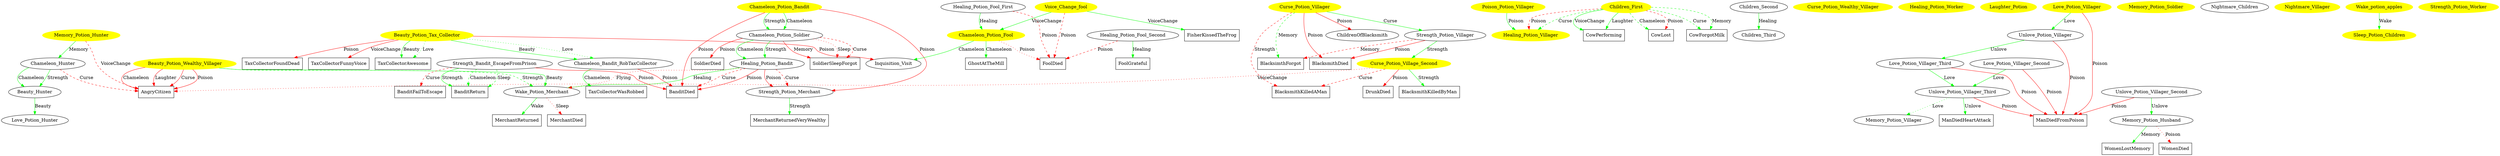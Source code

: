digraph{
Beauty_Hunter
Beauty_Hunter -> Love_Potion_Hunter [color=green, label=Beauty, style=solid]
Beauty_Potion_Tax_Collector [style=filled, color=yellow]
Beauty_Potion_Tax_Collector -> Chameleon_Bandit_RobTaxCollector [color=green, label=Beauty, style=solid]
Beauty_Potion_Tax_Collector -> TaxCollectorAwesome[color=green, label=Beauty, style = solid]
TaxCollectorAwesome [shape = record]
Beauty_Potion_Tax_Collector -> Chameleon_Bandit_RobTaxCollector [color=green, label=Love, style=dotted]
Beauty_Potion_Tax_Collector -> TaxCollectorAwesome[color=green, label=Love, style = dotted]
TaxCollectorAwesome [shape = record]
Beauty_Potion_Tax_Collector -> Inquisition_Visit [color=red, label=Poison, style=solid]
Beauty_Potion_Tax_Collector -> TaxCollectorFoundDead[color=red, label=Poison, style = solid]
TaxCollectorFoundDead [shape = record]
Beauty_Potion_Tax_Collector -> TaxCollectorFunnyVoice[color=red, label=VoiceChange, style = solid]
TaxCollectorFunnyVoice [shape = record]
Beauty_Potion_Wealthy_Villager [style=filled, color=yellow]
Beauty_Potion_Wealthy_Villager -> Wake_Potion_Merchant [color=green, label=Beauty, style=solid]
Beauty_Potion_Wealthy_Villager -> Wake_Potion_Merchant [color=green, label=Strength, style=dashed]
Beauty_Potion_Wealthy_Villager -> AngryCitizen[color=red, label=Curse, style = solid]
AngryCitizen [shape = record]
Beauty_Potion_Wealthy_Villager -> AngryCitizen[color=red, label=Poison, style = solid]
AngryCitizen [shape = record]
Beauty_Potion_Wealthy_Villager -> AngryCitizen[color=red, label=Chameleon, style = solid]
AngryCitizen [shape = record]
Beauty_Potion_Wealthy_Villager -> AngryCitizen[color=red, label=Laughter, style = solid]
AngryCitizen [shape = record]
Chameleon_Bandit_RobTaxCollector
Chameleon_Bandit_RobTaxCollector -> TaxCollectorWasRobbed[color=green, label=Chameleon, style = solid]
TaxCollectorWasRobbed [shape = record]
Chameleon_Bandit_RobTaxCollector -> BanditDied[color=red, label=Poison, style = solid]
BanditDied [shape = record]
Chameleon_Hunter
Chameleon_Hunter -> Beauty_Hunter [color=green, label=Chameleon, style=solid]
Chameleon_Hunter -> Beauty_Hunter [color=green, label=Strength, style=solid]
Chameleon_Hunter -> AngryCitizen[color=red, label=Curse, style = dashed]
AngryCitizen [shape = record]
Chameleon_Potion_Bandit [style=filled, color=yellow]
Chameleon_Potion_Bandit -> Chameleon_Potion_Soldier [color=green, label=Chameleon, style=solid]
Chameleon_Potion_Bandit -> Chameleon_Potion_Soldier [color=green, label=Strength, style=solid]
Chameleon_Potion_Bandit -> Strength_Potion_Merchant [color=red, label=Poison, style=solid]
Chameleon_Potion_Bandit -> BanditDied[color=red, label=Poison, style = solid]
BanditDied [shape = record]
Chameleon_Potion_Fool [style=filled, color=yellow]
Chameleon_Potion_Fool -> Inquisition_Visit [color=green, label=Chameleon, style=solid]
Chameleon_Potion_Fool -> GhostAtTheMill[color=green, label=Chameleon, style = solid]
GhostAtTheMill [shape = record]
Chameleon_Potion_Fool -> FoolDied[color=red, label=Poison, style = dotted]
FoolDied [shape = record]
Chameleon_Potion_Soldier
Chameleon_Potion_Soldier -> Healing_Potion_Bandit [color=green, label=Strength, style=solid]
Chameleon_Potion_Soldier -> Healing_Potion_Bandit [color=green, label=Chameleon, style=solid]
Chameleon_Potion_Soldier -> SoldierSleepForgot[color=red, label=Sleep, style = dotted]
SoldierSleepForgot [shape = record]
Chameleon_Potion_Soldier -> SoldierSleepForgot[color=red, label=Curse, style = dashed]
SoldierSleepForgot [shape = record]
Chameleon_Potion_Soldier -> SoldierDied[color=red, label=Poison, style = solid]
SoldierDied [shape = record]
Chameleon_Potion_Soldier -> SoldierSleepForgot[color=red, label=Memory, style = solid]
SoldierSleepForgot [shape = record]
Children_First [style=filled, color=yellow]
Children_First -> СowPerforming[color=green, label=VoiceChange, style = solid]
СowPerforming [shape = record]
Children_First -> Healing_Potion_Villager [color=red, label=Poison, style=dashed]
Children_First -> CowLost[color=red, label=Poison, style = dashed]
CowLost [shape = record]
Children_First -> CowLost[color=green, label=Chameleon, style = dashed]
CowLost [shape = record]
Children_First -> CowForgotMilk[color=green, label=Memory, style = dashed]
CowForgotMilk [shape = record]
Children_First -> СowPerforming[color=green, label=Laughter, style = solid]
СowPerforming [shape = record]
Children_First -> Healing_Potion_Villager [color=green, label=Curse, style=dashed]
Children_First -> CowForgotMilk[color=green, label=Curse, style = dashed]
CowForgotMilk [shape = record]
Children_Second
Children_Second -> Children_Third [color=green, label=Healing, style=solid]
Children_Third
ChildrenOfBlacksmith
Curse_Potion_Village_Second [style=filled, color=yellow]
Curse_Potion_Village_Second -> BlacksmithKilledByMan[color=green, label=Strength, style = solid]
BlacksmithKilledByMan [shape = record]
Curse_Potion_Village_Second -> DrunkDied[color=red, label=Poison, style = solid]
DrunkDied [shape = record]
Curse_Potion_Village_Second -> BlacksmithKilledAMan[color=red, label=Curse, style = dashed]
BlacksmithKilledAMan [shape = record]
Curse_Potion_Village_Second -> AngryCitizen[color=red, label=VoiceChange, style = dotted]
AngryCitizen [shape = record]
Curse_Potion_Villager [style=filled, color=yellow]
Curse_Potion_Villager -> Strength_Potion_Villager [color=green, label=Curse, style=solid]
Curse_Potion_Villager -> ChildrenOfBlacksmith [color=red, label=Poison, style=solid]
Curse_Potion_Villager -> BlacksmithDied[color=red, label=Poison, style = solid]
BlacksmithDied [shape = record]
Curse_Potion_Villager -> BlacksmithKilledAMan[color=red, label=Strength, style = dashed]
BlacksmithKilledAMan [shape = record]
Curse_Potion_Villager -> BlacksimthForgot[color=green, label=Memory, style = dashed]
BlacksimthForgot [shape = record]
Curse_Potion_Wealthy_Villager [style=filled, color=yellow]
Healing_Potion_Bandit
Healing_Potion_Bandit -> Wake_Potion_Merchant [color=green, label=Healing, style=solid]
Healing_Potion_Bandit -> Strength_Potion_Merchant [color=red, label=Curse, style=dashed]
Healing_Potion_Bandit -> BanditDied[color=red, label=Curse, style = dashed]
BanditDied [shape = record]
Healing_Potion_Bandit -> Strength_Potion_Merchant [color=red, label=Poison, style=solid]
Healing_Potion_Bandit -> BanditDied[color=red, label=Poison, style = solid]
BanditDied [shape = record]
Healing_Potion_Bandit -> Wake_Potion_Merchant [color=red, label=Flying, style=dotted]
Healing_Potion_Fool_First
Healing_Potion_Fool_First -> Chameleon_Potion_Fool [color=green, label=Healing, style=solid]
Healing_Potion_Fool_First -> FoolDied[color=red, label=Poison, style = dashed]
FoolDied [shape = record]
Healing_Potion_Fool_Second
Healing_Potion_Fool_Second -> FoolGrateful[color=green, label=Healing, style = solid]
FoolGrateful [shape = record]
Healing_Potion_Fool_Second -> FoolDied[color=red, label=Poison, style = dashed]
FoolDied [shape = record]
Healing_Potion_Villager [style=filled, color=yellow]
Healing_Potion_Worker [style=filled, color=yellow]
Inquisition_Visit
Laughter_Potion [style=filled, color=yellow]
Love_Potion_Hunter
Love_Potion_Villager [style=filled, color=yellow]
Love_Potion_Villager -> Unlove_Potion_Villager [color=green, label=Love, style=solid]
Love_Potion_Villager -> ManDiedFromPoison[color=red, label=Poison, style = solid]
ManDiedFromPoison [shape = record]
Love_Potion_Villager_Second
Love_Potion_Villager_Second -> Unlove_Potion_Villager_Third [color=green, label=Love, style=solid]
Love_Potion_Villager_Second -> ManDiedFromPoison[color=red, label=Poison, style = solid]
ManDiedFromPoison [shape = record]
Love_Potion_Villager_Third
Love_Potion_Villager_Third -> Unlove_Potion_Villager_Third [color=green, label=Love, style=solid]
Love_Potion_Villager_Third -> ManDiedFromPoison[color=red, label=Poison, style = solid]
ManDiedFromPoison [shape = record]
Memory_Potion_Hunter [style=filled, color=yellow]
Memory_Potion_Hunter -> Chameleon_Hunter [color=green, label=Memory, style=solid]
Memory_Potion_Hunter -> AngryCitizen[color=red, label=VoiceChange, style = dashed]
AngryCitizen [shape = record]
Memory_Potion_Husband
Memory_Potion_Husband -> WomenLostMemory[color=green, label=Memory, style = solid]
WomenLostMemory [shape = record]
Memory_Potion_Husband -> WomenDied[color=red, label=Poison, style = dotted]
WomenDied [shape = record]
Memory_Potion_Soldier [style=filled, color=yellow]
Memory_Potion_Villager
Nightmare_Children
Nightmare_Villager [style=filled, color=yellow]
Poison_Potion_Villager [style=filled, color=yellow]
Poison_Potion_Villager -> Healing_Potion_Villager [color=green, label=Poison, style=solid]
Sleep_Potion_Children [style=filled, color=yellow]
Strength_Bandit_EscapeFromPrison
Strength_Bandit_EscapeFromPrison -> BanditReturn[color=green, label=Strength, style = solid]
BanditReturn [shape = record]
Strength_Bandit_EscapeFromPrison -> BanditReturn[color=green, label=Chameleon, style = dashed]
BanditReturn [shape = record]
Strength_Bandit_EscapeFromPrison -> BanditFailToEscape[color=red, label=Curse, style = dashed]
BanditFailToEscape [shape = record]
Strength_Bandit_EscapeFromPrison -> BanditDied[color=red, label=Poison, style = solid]
BanditDied [shape = record]
Strength_Bandit_EscapeFromPrison -> BanditReturn[color=green, label=Sleep, style = dashed]
BanditReturn [shape = record]
Strength_Potion_Merchant
Strength_Potion_Merchant -> MerchantReturnedVeryWealthy[color=green, label=Strength, style = solid]
MerchantReturnedVeryWealthy [shape = record]
Strength_Potion_Villager
Strength_Potion_Villager -> Curse_Potion_Village_Second [color=green, label=Strength, style=solid]
Strength_Potion_Villager -> BlacksmithDied[color=red, label=Poison, style = solid]
BlacksmithDied [shape = record]
Strength_Potion_Villager -> BlacksimthForgot[color=red, label=Memory, style = dashed]
BlacksimthForgot [shape = record]
Strength_Potion_Worker [style=filled, color=yellow]
Unlove_Potion_Villager
Unlove_Potion_Villager -> Love_Potion_Villager_Third [color=green, label=Unlove, style=solid]
Unlove_Potion_Villager -> ManDiedFromPoison[color=red, label=Poison, style = solid]
ManDiedFromPoison [shape = record]
Unlove_Potion_Villager_Second
Unlove_Potion_Villager_Second -> Memory_Potion_Husband [color=green, label=Unlove, style=solid]
Unlove_Potion_Villager_Second -> ManDiedFromPoison[color=red, label=Poison, style = solid]
ManDiedFromPoison [shape = record]
Unlove_Potion_Villager_Third
Unlove_Potion_Villager_Third -> ManDiedHeartAttack[color=green, label=Unlove, style = solid]
ManDiedHeartAttack [shape = record]
Unlove_Potion_Villager_Third -> Memory_Potion_Villager [color=green, label=Love, style=dotted]
Unlove_Potion_Villager_Third -> ManDiedFromPoison[color=red, label=Poison, style = solid]
ManDiedFromPoison [shape = record]
Voice_Change_fool [style=filled, color=yellow]
Voice_Change_fool -> Chameleon_Potion_Fool [color=green, label=VoiceChange, style=solid]
Voice_Change_fool -> FisherKissedTheFrog[color=green, label=VoiceChange, style = solid]
FisherKissedTheFrog [shape = record]
Voice_Change_fool -> FoolDied[color=red, label=Poison, style = dashed]
FoolDied [shape = record]
Wake_potion_apples [style=filled, color=yellow]
Wake_potion_apples -> Sleep_Potion_Children [color=green, label=Wake, style=solid]
Wake_Potion_Merchant
Wake_Potion_Merchant -> MerchantReturned[color=green, label=Wake, style = solid]
MerchantReturned [shape = record]
Wake_Potion_Merchant -> MerchantDied[color=red, label=Sleep, style = dotted]
MerchantDied [shape = record]
}